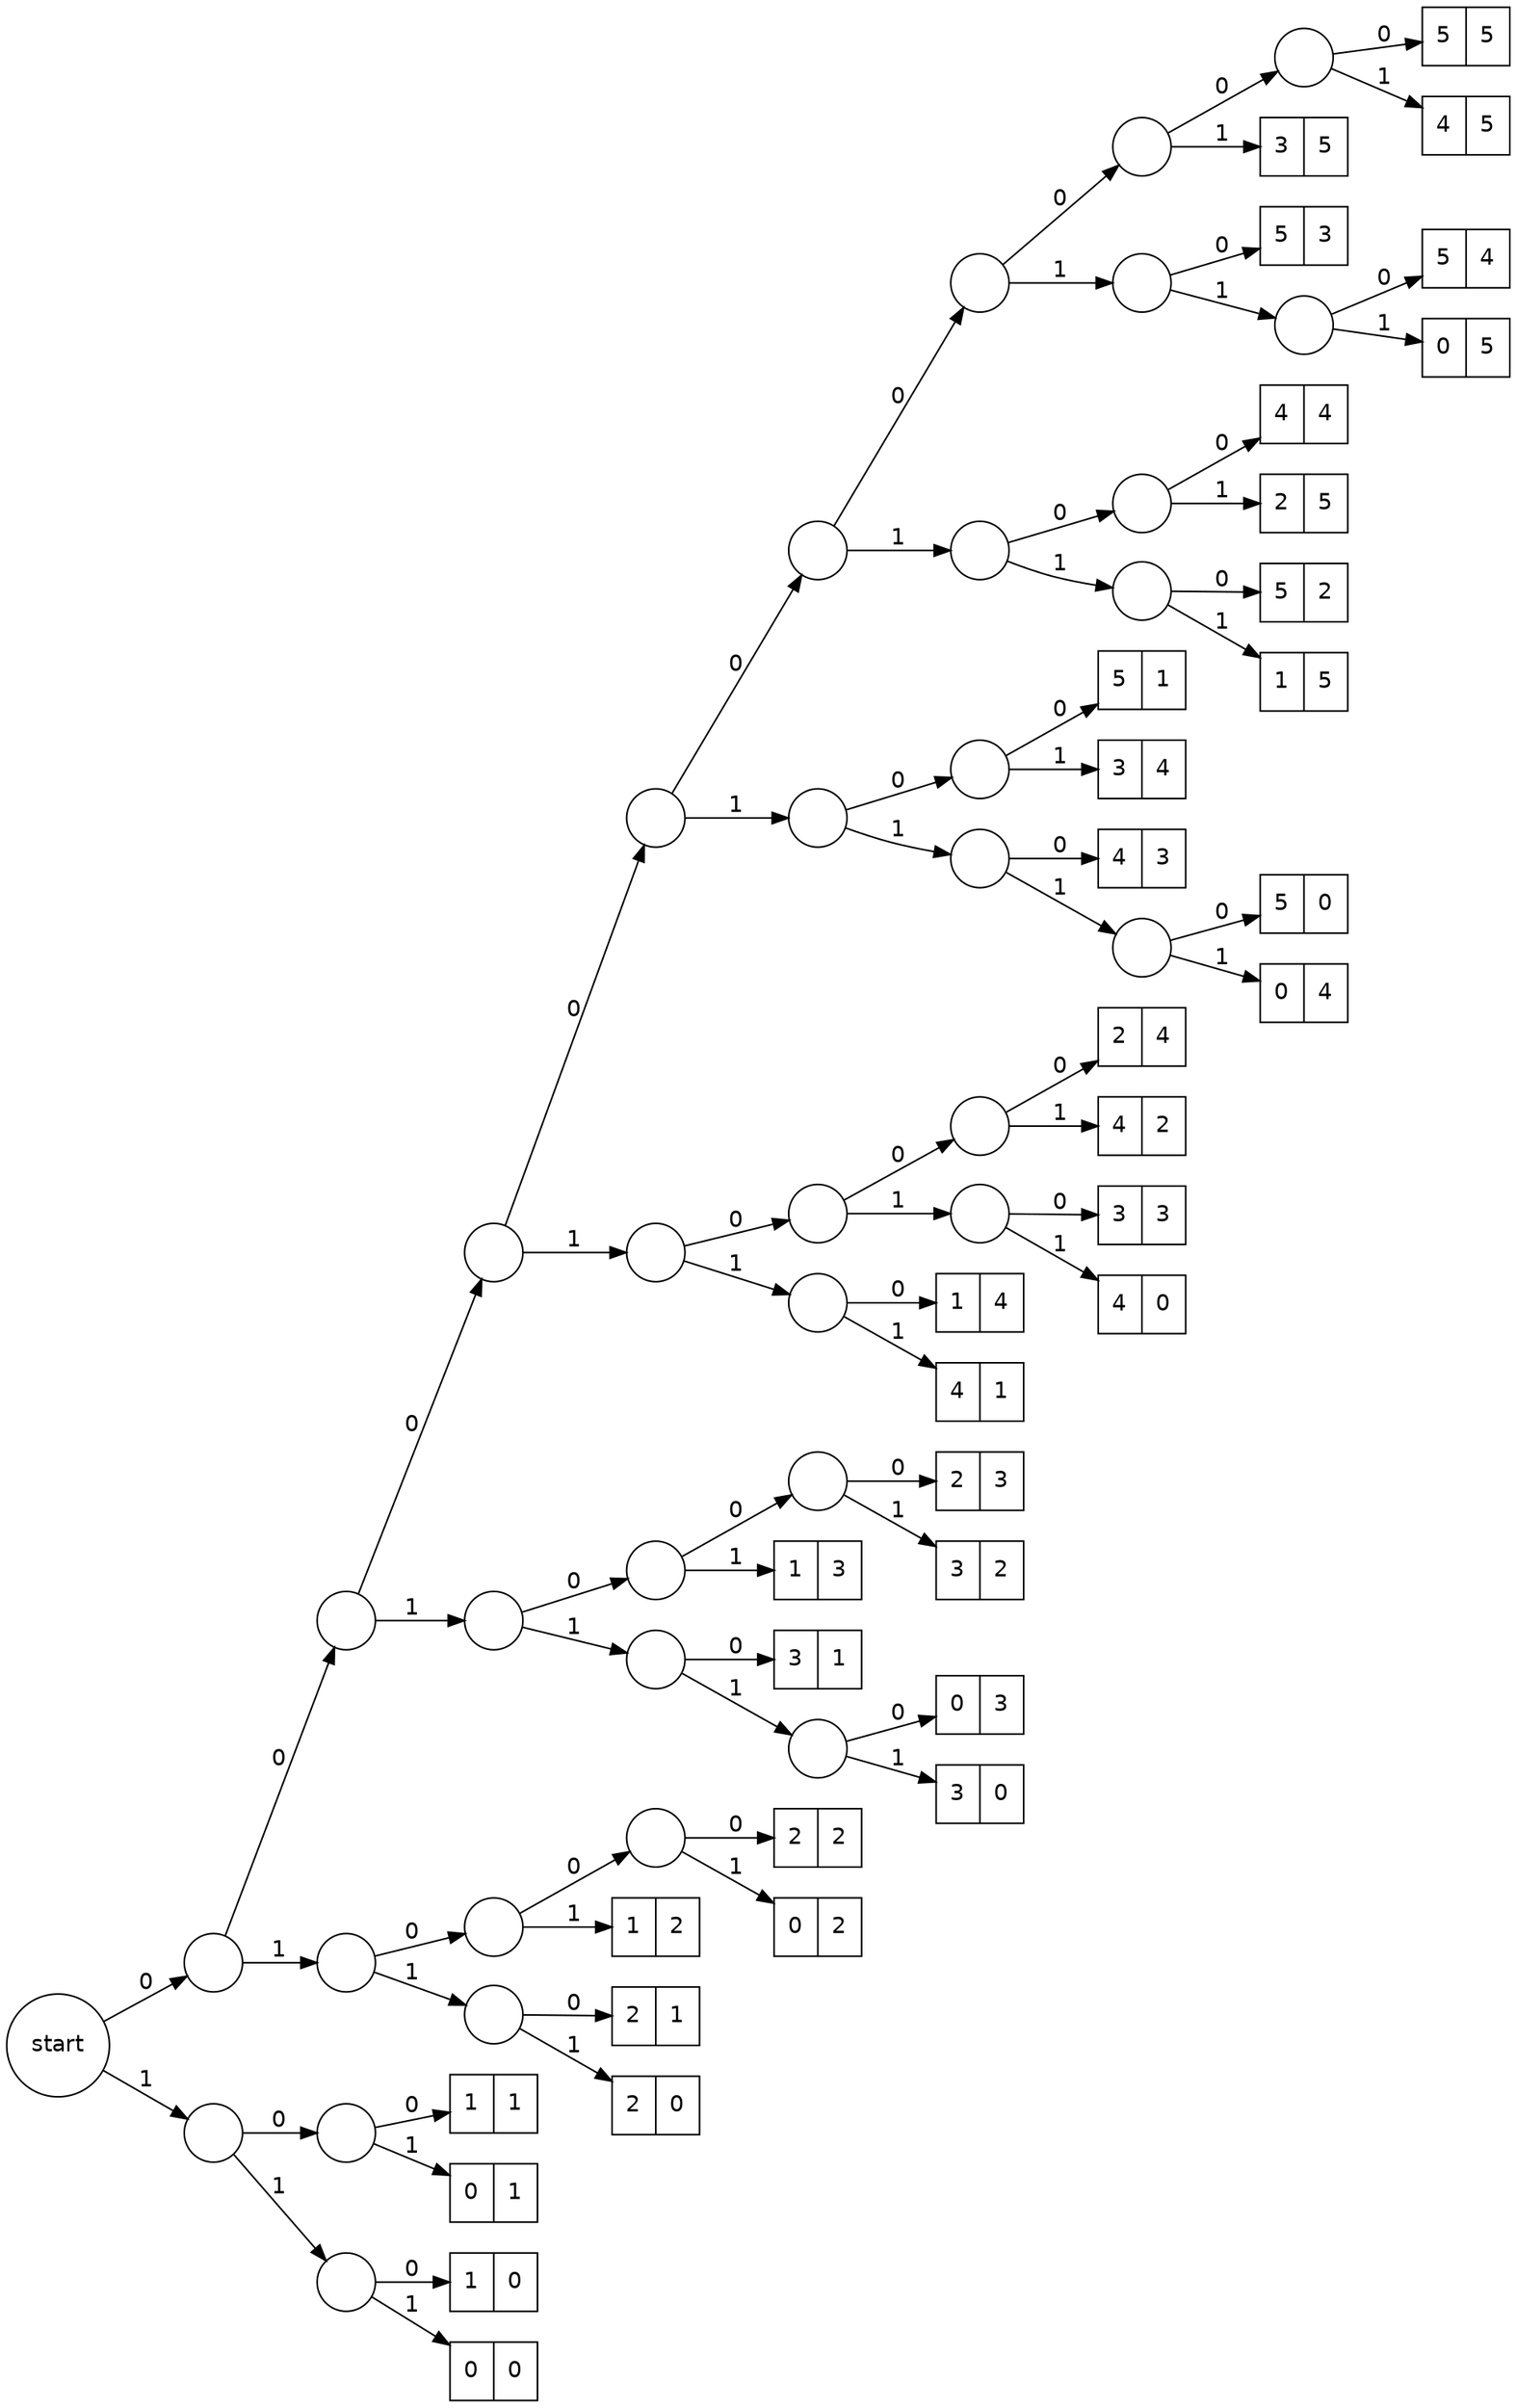 digraph huffman {
  node [fontname="DejaVuSans"];
  edge [fontname="DejaVuSans"];
  margin = "0";
  rankdir = "LR";

  start [shape=circle,label="start"];
  start -> n0 [label="0"];
  start -> n1 [label="1"];
  n0 [shape=circle,label=""];
  n0 -> n00 [label="0"];
  n0 -> n01 [label="1"];
  n00 [shape=circle,label=""];
  n00 -> n000 [label="0"];
  n00 -> n001 [label="1"];
  n000 [shape=circle,label=""];
  n000 -> n0000 [label="0"];
  n000 -> n0001 [label="1"];
  n0000 [shape=circle,label=""];
  n0000 -> n00000 [label="0"];
  n0000 -> n00001 [label="1"];
  n00000 [shape=circle,label=""];
  n00000 -> n000000 [label="0"];
  n00000 -> n000001 [label="1"];
  n000000 [shape=circle,label=""];
  n000000 -> n0000000 [label="0"];
  n000000 -> n0000001 [label="1"];
  n0000000 [shape=circle,label=""];
  n0000000 -> n00000000 [label="0"];
  n0000000 -> n00000001 [label="1"];
  n00000000 [shape=circle,label=""];
  n00000000 -> n000000000 [label="0"];
  n00000000 -> n000000001 [label="1"];
  n000000000 [shape=record,label="{5|5}"];
  n000000001 [shape=record,label="{4|5}"];
  n00000001 [shape=record,label="{3|5}"];
  n0000001 [shape=circle,label=""];
  n0000001 -> n00000010 [label="0"];
  n0000001 -> n00000011 [label="1"];
  n00000010 [shape=record,label="{5|3}"];
  n00000011 [shape=circle,label=""];
  n00000011 -> n000000110 [label="0"];
  n00000011 -> n000000111 [label="1"];
  n000000110 [shape=record,label="{5|4}"];
  n000000111 [shape=record,label="{0|5}"];
  n000001 [shape=circle,label=""];
  n000001 -> n0000010 [label="0"];
  n000001 -> n0000011 [label="1"];
  n0000010 [shape=circle,label=""];
  n0000010 -> n00000100 [label="0"];
  n0000010 -> n00000101 [label="1"];
  n00000100 [shape=record,label="{4|4}"];
  n00000101 [shape=record,label="{2|5}"];
  n0000011 [shape=circle,label=""];
  n0000011 -> n00000110 [label="0"];
  n0000011 -> n00000111 [label="1"];
  n00000110 [shape=record,label="{5|2}"];
  n00000111 [shape=record,label="{1|5}"];
  n00001 [shape=circle,label=""];
  n00001 -> n000010 [label="0"];
  n00001 -> n000011 [label="1"];
  n000010 [shape=circle,label=""];
  n000010 -> n0000100 [label="0"];
  n000010 -> n0000101 [label="1"];
  n0000100 [shape=record,label="{5|1}"];
  n0000101 [shape=record,label="{3|4}"];
  n000011 [shape=circle,label=""];
  n000011 -> n0000110 [label="0"];
  n000011 -> n0000111 [label="1"];
  n0000110 [shape=record,label="{4|3}"];
  n0000111 [shape=circle,label=""];
  n0000111 -> n00001110 [label="0"];
  n0000111 -> n00001111 [label="1"];
  n00001110 [shape=record,label="{5|0}"];
  n00001111 [shape=record,label="{0|4}"];
  n0001 [shape=circle,label=""];
  n0001 -> n00010 [label="0"];
  n0001 -> n00011 [label="1"];
  n00010 [shape=circle,label=""];
  n00010 -> n000100 [label="0"];
  n00010 -> n000101 [label="1"];
  n000100 [shape=circle,label=""];
  n000100 -> n0001000 [label="0"];
  n000100 -> n0001001 [label="1"];
  n0001000 [shape=record,label="{2|4}"];
  n0001001 [shape=record,label="{4|2}"];
  n000101 [shape=circle,label=""];
  n000101 -> n0001010 [label="0"];
  n000101 -> n0001011 [label="1"];
  n0001010 [shape=record,label="{3|3}"];
  n0001011 [shape=record,label="{4|0}"];
  n00011 [shape=circle,label=""];
  n00011 -> n000110 [label="0"];
  n00011 -> n000111 [label="1"];
  n000110 [shape=record,label="{1|4}"];
  n000111 [shape=record,label="{4|1}"];
  n001 [shape=circle,label=""];
  n001 -> n0010 [label="0"];
  n001 -> n0011 [label="1"];
  n0010 [shape=circle,label=""];
  n0010 -> n00100 [label="0"];
  n0010 -> n00101 [label="1"];
  n00100 [shape=circle,label=""];
  n00100 -> n001000 [label="0"];
  n00100 -> n001001 [label="1"];
  n001000 [shape=record,label="{2|3}"];
  n001001 [shape=record,label="{3|2}"];
  n00101 [shape=record,label="{1|3}"];
  n0011 [shape=circle,label=""];
  n0011 -> n00110 [label="0"];
  n0011 -> n00111 [label="1"];
  n00110 [shape=record,label="{3|1}"];
  n00111 [shape=circle,label=""];
  n00111 -> n001110 [label="0"];
  n00111 -> n001111 [label="1"];
  n001110 [shape=record,label="{0|3}"];
  n001111 [shape=record,label="{3|0}"];
  n01 [shape=circle,label=""];
  n01 -> n010 [label="0"];
  n01 -> n011 [label="1"];
  n010 [shape=circle,label=""];
  n010 -> n0100 [label="0"];
  n010 -> n0101 [label="1"];
  n0100 [shape=circle,label=""];
  n0100 -> n01000 [label="0"];
  n0100 -> n01001 [label="1"];
  n01000 [shape=record,label="{2|2}"];
  n01001 [shape=record,label="{0|2}"];
  n0101 [shape=record,label="{1|2}"];
  n011 [shape=circle,label=""];
  n011 -> n0110 [label="0"];
  n011 -> n0111 [label="1"];
  n0110 [shape=record,label="{2|1}"];
  n0111 [shape=record,label="{2|0}"];
  n1 [shape=circle,label=""];
  n1 -> n10 [label="0"];
  n1 -> n11 [label="1"];
  n10 [shape=circle,label=""];
  n10 -> n100 [label="0"];
  n10 -> n101 [label="1"];
  n100 [shape=record,label="{1|1}"];
  n101 [shape=record,label="{0|1}"];
  n11 [shape=circle,label=""];
  n11 -> n110 [label="0"];
  n11 -> n111 [label="1"];
  n110 [shape=record,label="{1|0}"];
  n111 [shape=record,label="{0|0}"];
}
